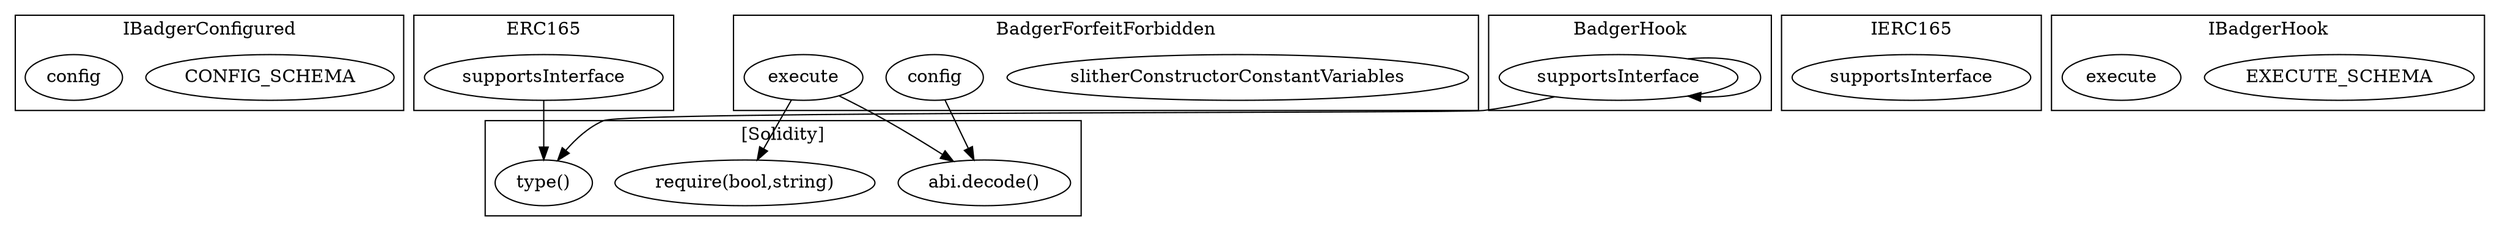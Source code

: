 strict digraph {
subgraph cluster_6468_IBadgerConfigured {
label = "IBadgerConfigured"
"6468_CONFIG_SCHEMA" [label="CONFIG_SCHEMA"]
"6468_config" [label="config"]
}subgraph cluster_3081_ERC165 {
label = "ERC165"
"3081_supportsInterface" [label="supportsInterface"]
}subgraph cluster_5324_BadgerForfeitForbidden {
label = "BadgerForfeitForbidden"
"5324_slitherConstructorConstantVariables" [label="slitherConstructorConstantVariables"]
"5324_config" [label="config"]
"5324_execute" [label="execute"]
}subgraph cluster_3093_IERC165 {
label = "IERC165"
"3093_supportsInterface" [label="supportsInterface"]
}subgraph cluster_6488_IBadgerHook {
label = "IBadgerHook"
"6488_EXECUTE_SCHEMA" [label="EXECUTE_SCHEMA"]
"6488_execute" [label="execute"]
}subgraph cluster_4956_BadgerHook {
label = "BadgerHook"
"4956_supportsInterface" [label="supportsInterface"]
"4956_supportsInterface" -> "4956_supportsInterface"
}subgraph cluster_solidity {
label = "[Solidity]"
"abi.decode()" 
"require(bool,string)" 
"type()" 
"5324_execute" -> "require(bool,string)"
"3081_supportsInterface" -> "type()"
"4956_supportsInterface" -> "type()"
"5324_execute" -> "abi.decode()"
"5324_config" -> "abi.decode()"
}
}